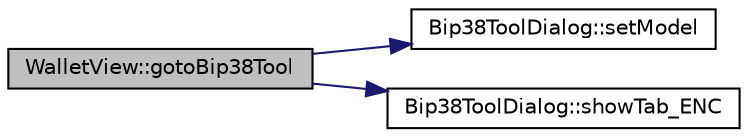 digraph "WalletView::gotoBip38Tool"
{
  edge [fontname="Helvetica",fontsize="10",labelfontname="Helvetica",labelfontsize="10"];
  node [fontname="Helvetica",fontsize="10",shape=record];
  rankdir="LR";
  Node34 [label="WalletView::gotoBip38Tool",height=0.2,width=0.4,color="black", fillcolor="grey75", style="filled", fontcolor="black"];
  Node34 -> Node35 [color="midnightblue",fontsize="10",style="solid",fontname="Helvetica"];
  Node35 [label="Bip38ToolDialog::setModel",height=0.2,width=0.4,color="black", fillcolor="white", style="filled",URL="$class_bip38_tool_dialog.html#a2e37dfd7d0dc0dfdb57cf6b857180385"];
  Node34 -> Node36 [color="midnightblue",fontsize="10",style="solid",fontname="Helvetica"];
  Node36 [label="Bip38ToolDialog::showTab_ENC",height=0.2,width=0.4,color="black", fillcolor="white", style="filled",URL="$class_bip38_tool_dialog.html#afe430b8f9699b090e67d53a1ebf16471"];
}
